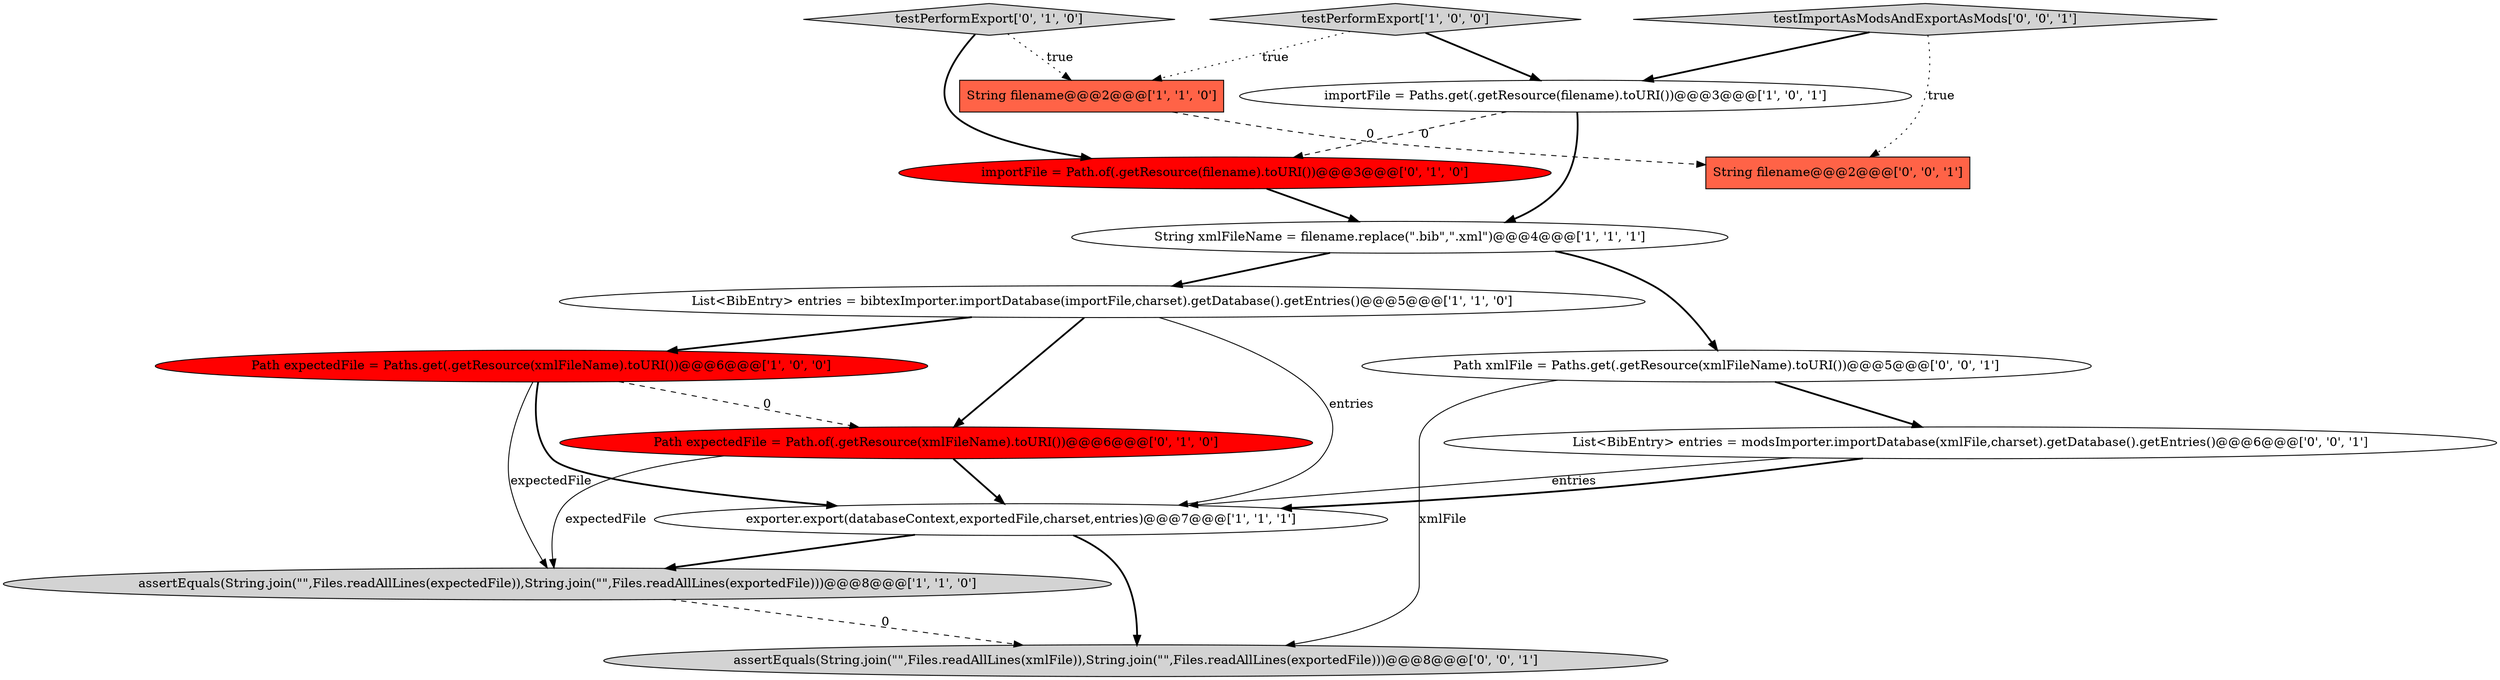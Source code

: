 digraph {
5 [style = filled, label = "testPerformExport['1', '0', '0']", fillcolor = lightgray, shape = diamond image = "AAA0AAABBB1BBB"];
2 [style = filled, label = "String xmlFileName = filename.replace(\".bib\",\".xml\")@@@4@@@['1', '1', '1']", fillcolor = white, shape = ellipse image = "AAA0AAABBB1BBB"];
15 [style = filled, label = "assertEquals(String.join(\"\",Files.readAllLines(xmlFile)),String.join(\"\",Files.readAllLines(exportedFile)))@@@8@@@['0', '0', '1']", fillcolor = lightgray, shape = ellipse image = "AAA0AAABBB3BBB"];
3 [style = filled, label = "List<BibEntry> entries = bibtexImporter.importDatabase(importFile,charset).getDatabase().getEntries()@@@5@@@['1', '1', '0']", fillcolor = white, shape = ellipse image = "AAA0AAABBB1BBB"];
11 [style = filled, label = "String filename@@@2@@@['0', '0', '1']", fillcolor = tomato, shape = box image = "AAA0AAABBB3BBB"];
9 [style = filled, label = "importFile = Path.of(.getResource(filename).toURI())@@@3@@@['0', '1', '0']", fillcolor = red, shape = ellipse image = "AAA1AAABBB2BBB"];
0 [style = filled, label = "String filename@@@2@@@['1', '1', '0']", fillcolor = tomato, shape = box image = "AAA0AAABBB1BBB"];
13 [style = filled, label = "testImportAsModsAndExportAsMods['0', '0', '1']", fillcolor = lightgray, shape = diamond image = "AAA0AAABBB3BBB"];
6 [style = filled, label = "exporter.export(databaseContext,exportedFile,charset,entries)@@@7@@@['1', '1', '1']", fillcolor = white, shape = ellipse image = "AAA0AAABBB1BBB"];
12 [style = filled, label = "Path xmlFile = Paths.get(.getResource(xmlFileName).toURI())@@@5@@@['0', '0', '1']", fillcolor = white, shape = ellipse image = "AAA0AAABBB3BBB"];
4 [style = filled, label = "importFile = Paths.get(.getResource(filename).toURI())@@@3@@@['1', '0', '1']", fillcolor = white, shape = ellipse image = "AAA0AAABBB1BBB"];
7 [style = filled, label = "Path expectedFile = Paths.get(.getResource(xmlFileName).toURI())@@@6@@@['1', '0', '0']", fillcolor = red, shape = ellipse image = "AAA1AAABBB1BBB"];
14 [style = filled, label = "List<BibEntry> entries = modsImporter.importDatabase(xmlFile,charset).getDatabase().getEntries()@@@6@@@['0', '0', '1']", fillcolor = white, shape = ellipse image = "AAA0AAABBB3BBB"];
10 [style = filled, label = "testPerformExport['0', '1', '0']", fillcolor = lightgray, shape = diamond image = "AAA0AAABBB2BBB"];
1 [style = filled, label = "assertEquals(String.join(\"\",Files.readAllLines(expectedFile)),String.join(\"\",Files.readAllLines(exportedFile)))@@@8@@@['1', '1', '0']", fillcolor = lightgray, shape = ellipse image = "AAA0AAABBB1BBB"];
8 [style = filled, label = "Path expectedFile = Path.of(.getResource(xmlFileName).toURI())@@@6@@@['0', '1', '0']", fillcolor = red, shape = ellipse image = "AAA1AAABBB2BBB"];
9->2 [style = bold, label=""];
1->15 [style = dashed, label="0"];
8->1 [style = solid, label="expectedFile"];
7->1 [style = solid, label="expectedFile"];
2->3 [style = bold, label=""];
7->8 [style = dashed, label="0"];
8->6 [style = bold, label=""];
0->11 [style = dashed, label="0"];
4->2 [style = bold, label=""];
5->0 [style = dotted, label="true"];
14->6 [style = solid, label="entries"];
6->15 [style = bold, label=""];
2->12 [style = bold, label=""];
6->1 [style = bold, label=""];
4->9 [style = dashed, label="0"];
3->7 [style = bold, label=""];
3->8 [style = bold, label=""];
5->4 [style = bold, label=""];
7->6 [style = bold, label=""];
12->14 [style = bold, label=""];
10->0 [style = dotted, label="true"];
13->11 [style = dotted, label="true"];
10->9 [style = bold, label=""];
12->15 [style = solid, label="xmlFile"];
3->6 [style = solid, label="entries"];
14->6 [style = bold, label=""];
13->4 [style = bold, label=""];
}
